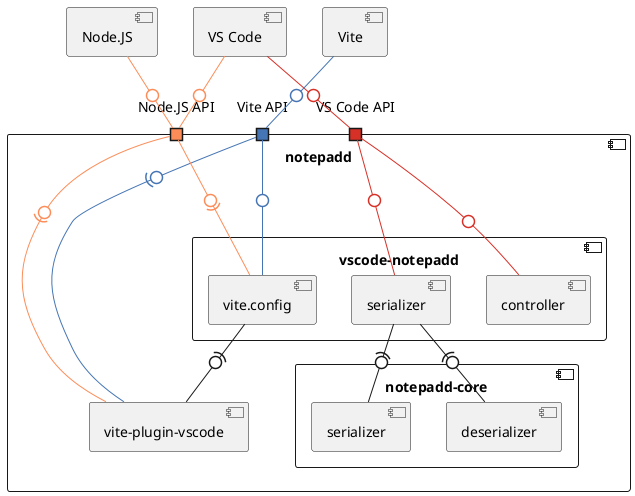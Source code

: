 @startuml packages
!$VSC = "#d73027"
!$NJS = "#fc8d59"
!$VITE = "#4575b4"

component "notepadd" as np {
	port "Vite API" as api_vite $VITE
	port "Node.JS API" as api_njs $NJS
	port "VS Code API" as api_vsc $VSC

	component "notepadd-core" as core {
		component "serializer" as core_ser
		component "deserializer" as core_de
	}

	component "vite-plugin-vscode" as vpv
	vpv -(0- api_njs $NJS
	vpv -(0- api_vite $VITE

	component "vscode-notepadd" as vsc {
		component "vite.config" as vsc_vite
		vsc_vite -(0- vpv
		vsc_vite -(0- api_njs $NJS
		vsc_vite -0- api_vite $VITE

		component "serializer" as vsc_serde
		vsc_serde -(0- core_ser
		vsc_serde -(0- core_de
		vsc_serde -0- api_vsc $VSC

		component "controller" as vsc_ctrl
		vsc_ctrl -0- api_vsc $VSC
	}
}

component "VS Code" as ext_vsc
ext_vsc -0- api_vsc $VSC
ext_vsc -0- api_njs $NJS

component "Node.JS" as ext_njs
ext_njs -0- api_njs $NJS

component "Vite" as ext_vite
ext_vite -0- api_vite $VITE
@enduml
